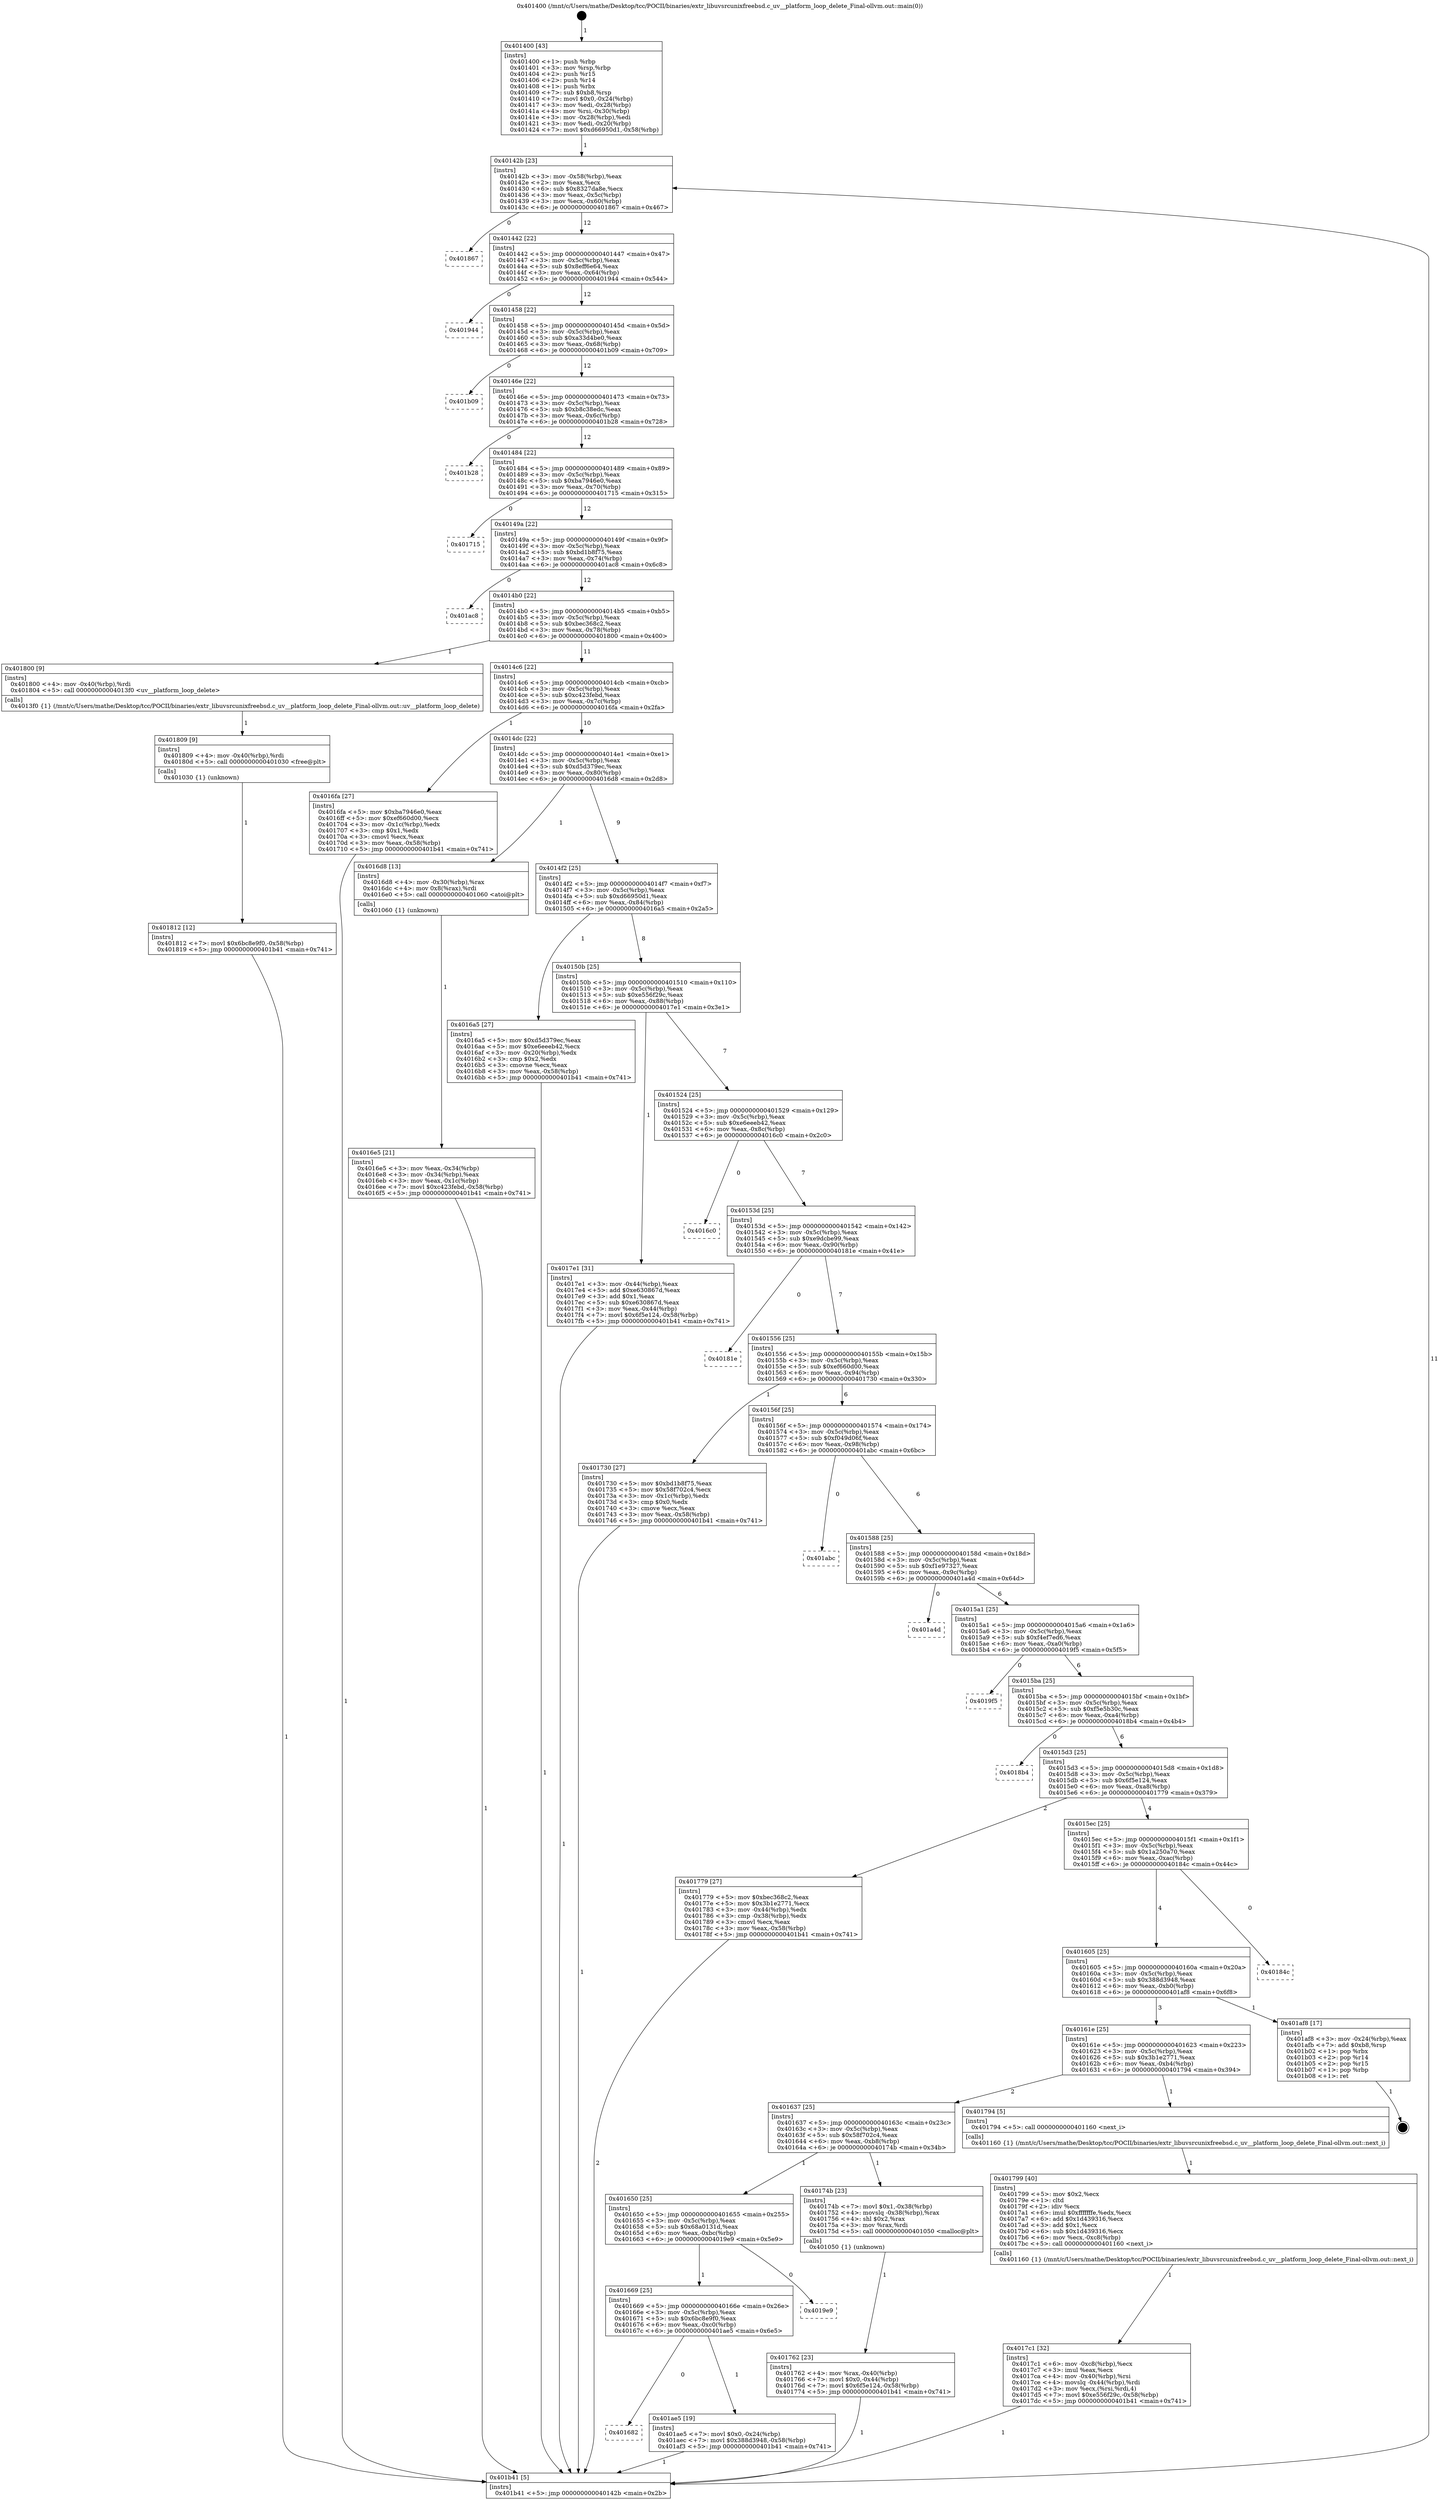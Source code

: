 digraph "0x401400" {
  label = "0x401400 (/mnt/c/Users/mathe/Desktop/tcc/POCII/binaries/extr_libuvsrcunixfreebsd.c_uv__platform_loop_delete_Final-ollvm.out::main(0))"
  labelloc = "t"
  node[shape=record]

  Entry [label="",width=0.3,height=0.3,shape=circle,fillcolor=black,style=filled]
  "0x40142b" [label="{
     0x40142b [23]\l
     | [instrs]\l
     &nbsp;&nbsp;0x40142b \<+3\>: mov -0x58(%rbp),%eax\l
     &nbsp;&nbsp;0x40142e \<+2\>: mov %eax,%ecx\l
     &nbsp;&nbsp;0x401430 \<+6\>: sub $0x8327da8e,%ecx\l
     &nbsp;&nbsp;0x401436 \<+3\>: mov %eax,-0x5c(%rbp)\l
     &nbsp;&nbsp;0x401439 \<+3\>: mov %ecx,-0x60(%rbp)\l
     &nbsp;&nbsp;0x40143c \<+6\>: je 0000000000401867 \<main+0x467\>\l
  }"]
  "0x401867" [label="{
     0x401867\l
  }", style=dashed]
  "0x401442" [label="{
     0x401442 [22]\l
     | [instrs]\l
     &nbsp;&nbsp;0x401442 \<+5\>: jmp 0000000000401447 \<main+0x47\>\l
     &nbsp;&nbsp;0x401447 \<+3\>: mov -0x5c(%rbp),%eax\l
     &nbsp;&nbsp;0x40144a \<+5\>: sub $0x8eff6e64,%eax\l
     &nbsp;&nbsp;0x40144f \<+3\>: mov %eax,-0x64(%rbp)\l
     &nbsp;&nbsp;0x401452 \<+6\>: je 0000000000401944 \<main+0x544\>\l
  }"]
  Exit [label="",width=0.3,height=0.3,shape=circle,fillcolor=black,style=filled,peripheries=2]
  "0x401944" [label="{
     0x401944\l
  }", style=dashed]
  "0x401458" [label="{
     0x401458 [22]\l
     | [instrs]\l
     &nbsp;&nbsp;0x401458 \<+5\>: jmp 000000000040145d \<main+0x5d\>\l
     &nbsp;&nbsp;0x40145d \<+3\>: mov -0x5c(%rbp),%eax\l
     &nbsp;&nbsp;0x401460 \<+5\>: sub $0xa33d4be0,%eax\l
     &nbsp;&nbsp;0x401465 \<+3\>: mov %eax,-0x68(%rbp)\l
     &nbsp;&nbsp;0x401468 \<+6\>: je 0000000000401b09 \<main+0x709\>\l
  }"]
  "0x401682" [label="{
     0x401682\l
  }", style=dashed]
  "0x401b09" [label="{
     0x401b09\l
  }", style=dashed]
  "0x40146e" [label="{
     0x40146e [22]\l
     | [instrs]\l
     &nbsp;&nbsp;0x40146e \<+5\>: jmp 0000000000401473 \<main+0x73\>\l
     &nbsp;&nbsp;0x401473 \<+3\>: mov -0x5c(%rbp),%eax\l
     &nbsp;&nbsp;0x401476 \<+5\>: sub $0xb8c38edc,%eax\l
     &nbsp;&nbsp;0x40147b \<+3\>: mov %eax,-0x6c(%rbp)\l
     &nbsp;&nbsp;0x40147e \<+6\>: je 0000000000401b28 \<main+0x728\>\l
  }"]
  "0x401ae5" [label="{
     0x401ae5 [19]\l
     | [instrs]\l
     &nbsp;&nbsp;0x401ae5 \<+7\>: movl $0x0,-0x24(%rbp)\l
     &nbsp;&nbsp;0x401aec \<+7\>: movl $0x388d3948,-0x58(%rbp)\l
     &nbsp;&nbsp;0x401af3 \<+5\>: jmp 0000000000401b41 \<main+0x741\>\l
  }"]
  "0x401b28" [label="{
     0x401b28\l
  }", style=dashed]
  "0x401484" [label="{
     0x401484 [22]\l
     | [instrs]\l
     &nbsp;&nbsp;0x401484 \<+5\>: jmp 0000000000401489 \<main+0x89\>\l
     &nbsp;&nbsp;0x401489 \<+3\>: mov -0x5c(%rbp),%eax\l
     &nbsp;&nbsp;0x40148c \<+5\>: sub $0xba7946e0,%eax\l
     &nbsp;&nbsp;0x401491 \<+3\>: mov %eax,-0x70(%rbp)\l
     &nbsp;&nbsp;0x401494 \<+6\>: je 0000000000401715 \<main+0x315\>\l
  }"]
  "0x401669" [label="{
     0x401669 [25]\l
     | [instrs]\l
     &nbsp;&nbsp;0x401669 \<+5\>: jmp 000000000040166e \<main+0x26e\>\l
     &nbsp;&nbsp;0x40166e \<+3\>: mov -0x5c(%rbp),%eax\l
     &nbsp;&nbsp;0x401671 \<+5\>: sub $0x6bc8e9f0,%eax\l
     &nbsp;&nbsp;0x401676 \<+6\>: mov %eax,-0xc0(%rbp)\l
     &nbsp;&nbsp;0x40167c \<+6\>: je 0000000000401ae5 \<main+0x6e5\>\l
  }"]
  "0x401715" [label="{
     0x401715\l
  }", style=dashed]
  "0x40149a" [label="{
     0x40149a [22]\l
     | [instrs]\l
     &nbsp;&nbsp;0x40149a \<+5\>: jmp 000000000040149f \<main+0x9f\>\l
     &nbsp;&nbsp;0x40149f \<+3\>: mov -0x5c(%rbp),%eax\l
     &nbsp;&nbsp;0x4014a2 \<+5\>: sub $0xbd1b8f75,%eax\l
     &nbsp;&nbsp;0x4014a7 \<+3\>: mov %eax,-0x74(%rbp)\l
     &nbsp;&nbsp;0x4014aa \<+6\>: je 0000000000401ac8 \<main+0x6c8\>\l
  }"]
  "0x4019e9" [label="{
     0x4019e9\l
  }", style=dashed]
  "0x401ac8" [label="{
     0x401ac8\l
  }", style=dashed]
  "0x4014b0" [label="{
     0x4014b0 [22]\l
     | [instrs]\l
     &nbsp;&nbsp;0x4014b0 \<+5\>: jmp 00000000004014b5 \<main+0xb5\>\l
     &nbsp;&nbsp;0x4014b5 \<+3\>: mov -0x5c(%rbp),%eax\l
     &nbsp;&nbsp;0x4014b8 \<+5\>: sub $0xbec368c2,%eax\l
     &nbsp;&nbsp;0x4014bd \<+3\>: mov %eax,-0x78(%rbp)\l
     &nbsp;&nbsp;0x4014c0 \<+6\>: je 0000000000401800 \<main+0x400\>\l
  }"]
  "0x401812" [label="{
     0x401812 [12]\l
     | [instrs]\l
     &nbsp;&nbsp;0x401812 \<+7\>: movl $0x6bc8e9f0,-0x58(%rbp)\l
     &nbsp;&nbsp;0x401819 \<+5\>: jmp 0000000000401b41 \<main+0x741\>\l
  }"]
  "0x401800" [label="{
     0x401800 [9]\l
     | [instrs]\l
     &nbsp;&nbsp;0x401800 \<+4\>: mov -0x40(%rbp),%rdi\l
     &nbsp;&nbsp;0x401804 \<+5\>: call 00000000004013f0 \<uv__platform_loop_delete\>\l
     | [calls]\l
     &nbsp;&nbsp;0x4013f0 \{1\} (/mnt/c/Users/mathe/Desktop/tcc/POCII/binaries/extr_libuvsrcunixfreebsd.c_uv__platform_loop_delete_Final-ollvm.out::uv__platform_loop_delete)\l
  }"]
  "0x4014c6" [label="{
     0x4014c6 [22]\l
     | [instrs]\l
     &nbsp;&nbsp;0x4014c6 \<+5\>: jmp 00000000004014cb \<main+0xcb\>\l
     &nbsp;&nbsp;0x4014cb \<+3\>: mov -0x5c(%rbp),%eax\l
     &nbsp;&nbsp;0x4014ce \<+5\>: sub $0xc423febd,%eax\l
     &nbsp;&nbsp;0x4014d3 \<+3\>: mov %eax,-0x7c(%rbp)\l
     &nbsp;&nbsp;0x4014d6 \<+6\>: je 00000000004016fa \<main+0x2fa\>\l
  }"]
  "0x401809" [label="{
     0x401809 [9]\l
     | [instrs]\l
     &nbsp;&nbsp;0x401809 \<+4\>: mov -0x40(%rbp),%rdi\l
     &nbsp;&nbsp;0x40180d \<+5\>: call 0000000000401030 \<free@plt\>\l
     | [calls]\l
     &nbsp;&nbsp;0x401030 \{1\} (unknown)\l
  }"]
  "0x4016fa" [label="{
     0x4016fa [27]\l
     | [instrs]\l
     &nbsp;&nbsp;0x4016fa \<+5\>: mov $0xba7946e0,%eax\l
     &nbsp;&nbsp;0x4016ff \<+5\>: mov $0xef660d00,%ecx\l
     &nbsp;&nbsp;0x401704 \<+3\>: mov -0x1c(%rbp),%edx\l
     &nbsp;&nbsp;0x401707 \<+3\>: cmp $0x1,%edx\l
     &nbsp;&nbsp;0x40170a \<+3\>: cmovl %ecx,%eax\l
     &nbsp;&nbsp;0x40170d \<+3\>: mov %eax,-0x58(%rbp)\l
     &nbsp;&nbsp;0x401710 \<+5\>: jmp 0000000000401b41 \<main+0x741\>\l
  }"]
  "0x4014dc" [label="{
     0x4014dc [22]\l
     | [instrs]\l
     &nbsp;&nbsp;0x4014dc \<+5\>: jmp 00000000004014e1 \<main+0xe1\>\l
     &nbsp;&nbsp;0x4014e1 \<+3\>: mov -0x5c(%rbp),%eax\l
     &nbsp;&nbsp;0x4014e4 \<+5\>: sub $0xd5d379ec,%eax\l
     &nbsp;&nbsp;0x4014e9 \<+3\>: mov %eax,-0x80(%rbp)\l
     &nbsp;&nbsp;0x4014ec \<+6\>: je 00000000004016d8 \<main+0x2d8\>\l
  }"]
  "0x4017c1" [label="{
     0x4017c1 [32]\l
     | [instrs]\l
     &nbsp;&nbsp;0x4017c1 \<+6\>: mov -0xc8(%rbp),%ecx\l
     &nbsp;&nbsp;0x4017c7 \<+3\>: imul %eax,%ecx\l
     &nbsp;&nbsp;0x4017ca \<+4\>: mov -0x40(%rbp),%rsi\l
     &nbsp;&nbsp;0x4017ce \<+4\>: movslq -0x44(%rbp),%rdi\l
     &nbsp;&nbsp;0x4017d2 \<+3\>: mov %ecx,(%rsi,%rdi,4)\l
     &nbsp;&nbsp;0x4017d5 \<+7\>: movl $0xe556f29c,-0x58(%rbp)\l
     &nbsp;&nbsp;0x4017dc \<+5\>: jmp 0000000000401b41 \<main+0x741\>\l
  }"]
  "0x4016d8" [label="{
     0x4016d8 [13]\l
     | [instrs]\l
     &nbsp;&nbsp;0x4016d8 \<+4\>: mov -0x30(%rbp),%rax\l
     &nbsp;&nbsp;0x4016dc \<+4\>: mov 0x8(%rax),%rdi\l
     &nbsp;&nbsp;0x4016e0 \<+5\>: call 0000000000401060 \<atoi@plt\>\l
     | [calls]\l
     &nbsp;&nbsp;0x401060 \{1\} (unknown)\l
  }"]
  "0x4014f2" [label="{
     0x4014f2 [25]\l
     | [instrs]\l
     &nbsp;&nbsp;0x4014f2 \<+5\>: jmp 00000000004014f7 \<main+0xf7\>\l
     &nbsp;&nbsp;0x4014f7 \<+3\>: mov -0x5c(%rbp),%eax\l
     &nbsp;&nbsp;0x4014fa \<+5\>: sub $0xd66950d1,%eax\l
     &nbsp;&nbsp;0x4014ff \<+6\>: mov %eax,-0x84(%rbp)\l
     &nbsp;&nbsp;0x401505 \<+6\>: je 00000000004016a5 \<main+0x2a5\>\l
  }"]
  "0x401799" [label="{
     0x401799 [40]\l
     | [instrs]\l
     &nbsp;&nbsp;0x401799 \<+5\>: mov $0x2,%ecx\l
     &nbsp;&nbsp;0x40179e \<+1\>: cltd\l
     &nbsp;&nbsp;0x40179f \<+2\>: idiv %ecx\l
     &nbsp;&nbsp;0x4017a1 \<+6\>: imul $0xfffffffe,%edx,%ecx\l
     &nbsp;&nbsp;0x4017a7 \<+6\>: add $0x1d439316,%ecx\l
     &nbsp;&nbsp;0x4017ad \<+3\>: add $0x1,%ecx\l
     &nbsp;&nbsp;0x4017b0 \<+6\>: sub $0x1d439316,%ecx\l
     &nbsp;&nbsp;0x4017b6 \<+6\>: mov %ecx,-0xc8(%rbp)\l
     &nbsp;&nbsp;0x4017bc \<+5\>: call 0000000000401160 \<next_i\>\l
     | [calls]\l
     &nbsp;&nbsp;0x401160 \{1\} (/mnt/c/Users/mathe/Desktop/tcc/POCII/binaries/extr_libuvsrcunixfreebsd.c_uv__platform_loop_delete_Final-ollvm.out::next_i)\l
  }"]
  "0x4016a5" [label="{
     0x4016a5 [27]\l
     | [instrs]\l
     &nbsp;&nbsp;0x4016a5 \<+5\>: mov $0xd5d379ec,%eax\l
     &nbsp;&nbsp;0x4016aa \<+5\>: mov $0xe6eeeb42,%ecx\l
     &nbsp;&nbsp;0x4016af \<+3\>: mov -0x20(%rbp),%edx\l
     &nbsp;&nbsp;0x4016b2 \<+3\>: cmp $0x2,%edx\l
     &nbsp;&nbsp;0x4016b5 \<+3\>: cmovne %ecx,%eax\l
     &nbsp;&nbsp;0x4016b8 \<+3\>: mov %eax,-0x58(%rbp)\l
     &nbsp;&nbsp;0x4016bb \<+5\>: jmp 0000000000401b41 \<main+0x741\>\l
  }"]
  "0x40150b" [label="{
     0x40150b [25]\l
     | [instrs]\l
     &nbsp;&nbsp;0x40150b \<+5\>: jmp 0000000000401510 \<main+0x110\>\l
     &nbsp;&nbsp;0x401510 \<+3\>: mov -0x5c(%rbp),%eax\l
     &nbsp;&nbsp;0x401513 \<+5\>: sub $0xe556f29c,%eax\l
     &nbsp;&nbsp;0x401518 \<+6\>: mov %eax,-0x88(%rbp)\l
     &nbsp;&nbsp;0x40151e \<+6\>: je 00000000004017e1 \<main+0x3e1\>\l
  }"]
  "0x401b41" [label="{
     0x401b41 [5]\l
     | [instrs]\l
     &nbsp;&nbsp;0x401b41 \<+5\>: jmp 000000000040142b \<main+0x2b\>\l
  }"]
  "0x401400" [label="{
     0x401400 [43]\l
     | [instrs]\l
     &nbsp;&nbsp;0x401400 \<+1\>: push %rbp\l
     &nbsp;&nbsp;0x401401 \<+3\>: mov %rsp,%rbp\l
     &nbsp;&nbsp;0x401404 \<+2\>: push %r15\l
     &nbsp;&nbsp;0x401406 \<+2\>: push %r14\l
     &nbsp;&nbsp;0x401408 \<+1\>: push %rbx\l
     &nbsp;&nbsp;0x401409 \<+7\>: sub $0xb8,%rsp\l
     &nbsp;&nbsp;0x401410 \<+7\>: movl $0x0,-0x24(%rbp)\l
     &nbsp;&nbsp;0x401417 \<+3\>: mov %edi,-0x28(%rbp)\l
     &nbsp;&nbsp;0x40141a \<+4\>: mov %rsi,-0x30(%rbp)\l
     &nbsp;&nbsp;0x40141e \<+3\>: mov -0x28(%rbp),%edi\l
     &nbsp;&nbsp;0x401421 \<+3\>: mov %edi,-0x20(%rbp)\l
     &nbsp;&nbsp;0x401424 \<+7\>: movl $0xd66950d1,-0x58(%rbp)\l
  }"]
  "0x4016e5" [label="{
     0x4016e5 [21]\l
     | [instrs]\l
     &nbsp;&nbsp;0x4016e5 \<+3\>: mov %eax,-0x34(%rbp)\l
     &nbsp;&nbsp;0x4016e8 \<+3\>: mov -0x34(%rbp),%eax\l
     &nbsp;&nbsp;0x4016eb \<+3\>: mov %eax,-0x1c(%rbp)\l
     &nbsp;&nbsp;0x4016ee \<+7\>: movl $0xc423febd,-0x58(%rbp)\l
     &nbsp;&nbsp;0x4016f5 \<+5\>: jmp 0000000000401b41 \<main+0x741\>\l
  }"]
  "0x401762" [label="{
     0x401762 [23]\l
     | [instrs]\l
     &nbsp;&nbsp;0x401762 \<+4\>: mov %rax,-0x40(%rbp)\l
     &nbsp;&nbsp;0x401766 \<+7\>: movl $0x0,-0x44(%rbp)\l
     &nbsp;&nbsp;0x40176d \<+7\>: movl $0x6f5e124,-0x58(%rbp)\l
     &nbsp;&nbsp;0x401774 \<+5\>: jmp 0000000000401b41 \<main+0x741\>\l
  }"]
  "0x4017e1" [label="{
     0x4017e1 [31]\l
     | [instrs]\l
     &nbsp;&nbsp;0x4017e1 \<+3\>: mov -0x44(%rbp),%eax\l
     &nbsp;&nbsp;0x4017e4 \<+5\>: add $0xe630867d,%eax\l
     &nbsp;&nbsp;0x4017e9 \<+3\>: add $0x1,%eax\l
     &nbsp;&nbsp;0x4017ec \<+5\>: sub $0xe630867d,%eax\l
     &nbsp;&nbsp;0x4017f1 \<+3\>: mov %eax,-0x44(%rbp)\l
     &nbsp;&nbsp;0x4017f4 \<+7\>: movl $0x6f5e124,-0x58(%rbp)\l
     &nbsp;&nbsp;0x4017fb \<+5\>: jmp 0000000000401b41 \<main+0x741\>\l
  }"]
  "0x401524" [label="{
     0x401524 [25]\l
     | [instrs]\l
     &nbsp;&nbsp;0x401524 \<+5\>: jmp 0000000000401529 \<main+0x129\>\l
     &nbsp;&nbsp;0x401529 \<+3\>: mov -0x5c(%rbp),%eax\l
     &nbsp;&nbsp;0x40152c \<+5\>: sub $0xe6eeeb42,%eax\l
     &nbsp;&nbsp;0x401531 \<+6\>: mov %eax,-0x8c(%rbp)\l
     &nbsp;&nbsp;0x401537 \<+6\>: je 00000000004016c0 \<main+0x2c0\>\l
  }"]
  "0x401650" [label="{
     0x401650 [25]\l
     | [instrs]\l
     &nbsp;&nbsp;0x401650 \<+5\>: jmp 0000000000401655 \<main+0x255\>\l
     &nbsp;&nbsp;0x401655 \<+3\>: mov -0x5c(%rbp),%eax\l
     &nbsp;&nbsp;0x401658 \<+5\>: sub $0x68a0131d,%eax\l
     &nbsp;&nbsp;0x40165d \<+6\>: mov %eax,-0xbc(%rbp)\l
     &nbsp;&nbsp;0x401663 \<+6\>: je 00000000004019e9 \<main+0x5e9\>\l
  }"]
  "0x4016c0" [label="{
     0x4016c0\l
  }", style=dashed]
  "0x40153d" [label="{
     0x40153d [25]\l
     | [instrs]\l
     &nbsp;&nbsp;0x40153d \<+5\>: jmp 0000000000401542 \<main+0x142\>\l
     &nbsp;&nbsp;0x401542 \<+3\>: mov -0x5c(%rbp),%eax\l
     &nbsp;&nbsp;0x401545 \<+5\>: sub $0xe9dcbe99,%eax\l
     &nbsp;&nbsp;0x40154a \<+6\>: mov %eax,-0x90(%rbp)\l
     &nbsp;&nbsp;0x401550 \<+6\>: je 000000000040181e \<main+0x41e\>\l
  }"]
  "0x40174b" [label="{
     0x40174b [23]\l
     | [instrs]\l
     &nbsp;&nbsp;0x40174b \<+7\>: movl $0x1,-0x38(%rbp)\l
     &nbsp;&nbsp;0x401752 \<+4\>: movslq -0x38(%rbp),%rax\l
     &nbsp;&nbsp;0x401756 \<+4\>: shl $0x2,%rax\l
     &nbsp;&nbsp;0x40175a \<+3\>: mov %rax,%rdi\l
     &nbsp;&nbsp;0x40175d \<+5\>: call 0000000000401050 \<malloc@plt\>\l
     | [calls]\l
     &nbsp;&nbsp;0x401050 \{1\} (unknown)\l
  }"]
  "0x40181e" [label="{
     0x40181e\l
  }", style=dashed]
  "0x401556" [label="{
     0x401556 [25]\l
     | [instrs]\l
     &nbsp;&nbsp;0x401556 \<+5\>: jmp 000000000040155b \<main+0x15b\>\l
     &nbsp;&nbsp;0x40155b \<+3\>: mov -0x5c(%rbp),%eax\l
     &nbsp;&nbsp;0x40155e \<+5\>: sub $0xef660d00,%eax\l
     &nbsp;&nbsp;0x401563 \<+6\>: mov %eax,-0x94(%rbp)\l
     &nbsp;&nbsp;0x401569 \<+6\>: je 0000000000401730 \<main+0x330\>\l
  }"]
  "0x401637" [label="{
     0x401637 [25]\l
     | [instrs]\l
     &nbsp;&nbsp;0x401637 \<+5\>: jmp 000000000040163c \<main+0x23c\>\l
     &nbsp;&nbsp;0x40163c \<+3\>: mov -0x5c(%rbp),%eax\l
     &nbsp;&nbsp;0x40163f \<+5\>: sub $0x58f702c4,%eax\l
     &nbsp;&nbsp;0x401644 \<+6\>: mov %eax,-0xb8(%rbp)\l
     &nbsp;&nbsp;0x40164a \<+6\>: je 000000000040174b \<main+0x34b\>\l
  }"]
  "0x401730" [label="{
     0x401730 [27]\l
     | [instrs]\l
     &nbsp;&nbsp;0x401730 \<+5\>: mov $0xbd1b8f75,%eax\l
     &nbsp;&nbsp;0x401735 \<+5\>: mov $0x58f702c4,%ecx\l
     &nbsp;&nbsp;0x40173a \<+3\>: mov -0x1c(%rbp),%edx\l
     &nbsp;&nbsp;0x40173d \<+3\>: cmp $0x0,%edx\l
     &nbsp;&nbsp;0x401740 \<+3\>: cmove %ecx,%eax\l
     &nbsp;&nbsp;0x401743 \<+3\>: mov %eax,-0x58(%rbp)\l
     &nbsp;&nbsp;0x401746 \<+5\>: jmp 0000000000401b41 \<main+0x741\>\l
  }"]
  "0x40156f" [label="{
     0x40156f [25]\l
     | [instrs]\l
     &nbsp;&nbsp;0x40156f \<+5\>: jmp 0000000000401574 \<main+0x174\>\l
     &nbsp;&nbsp;0x401574 \<+3\>: mov -0x5c(%rbp),%eax\l
     &nbsp;&nbsp;0x401577 \<+5\>: sub $0xf049d06f,%eax\l
     &nbsp;&nbsp;0x40157c \<+6\>: mov %eax,-0x98(%rbp)\l
     &nbsp;&nbsp;0x401582 \<+6\>: je 0000000000401abc \<main+0x6bc\>\l
  }"]
  "0x401794" [label="{
     0x401794 [5]\l
     | [instrs]\l
     &nbsp;&nbsp;0x401794 \<+5\>: call 0000000000401160 \<next_i\>\l
     | [calls]\l
     &nbsp;&nbsp;0x401160 \{1\} (/mnt/c/Users/mathe/Desktop/tcc/POCII/binaries/extr_libuvsrcunixfreebsd.c_uv__platform_loop_delete_Final-ollvm.out::next_i)\l
  }"]
  "0x401abc" [label="{
     0x401abc\l
  }", style=dashed]
  "0x401588" [label="{
     0x401588 [25]\l
     | [instrs]\l
     &nbsp;&nbsp;0x401588 \<+5\>: jmp 000000000040158d \<main+0x18d\>\l
     &nbsp;&nbsp;0x40158d \<+3\>: mov -0x5c(%rbp),%eax\l
     &nbsp;&nbsp;0x401590 \<+5\>: sub $0xf1e97327,%eax\l
     &nbsp;&nbsp;0x401595 \<+6\>: mov %eax,-0x9c(%rbp)\l
     &nbsp;&nbsp;0x40159b \<+6\>: je 0000000000401a4d \<main+0x64d\>\l
  }"]
  "0x40161e" [label="{
     0x40161e [25]\l
     | [instrs]\l
     &nbsp;&nbsp;0x40161e \<+5\>: jmp 0000000000401623 \<main+0x223\>\l
     &nbsp;&nbsp;0x401623 \<+3\>: mov -0x5c(%rbp),%eax\l
     &nbsp;&nbsp;0x401626 \<+5\>: sub $0x3b1e2771,%eax\l
     &nbsp;&nbsp;0x40162b \<+6\>: mov %eax,-0xb4(%rbp)\l
     &nbsp;&nbsp;0x401631 \<+6\>: je 0000000000401794 \<main+0x394\>\l
  }"]
  "0x401a4d" [label="{
     0x401a4d\l
  }", style=dashed]
  "0x4015a1" [label="{
     0x4015a1 [25]\l
     | [instrs]\l
     &nbsp;&nbsp;0x4015a1 \<+5\>: jmp 00000000004015a6 \<main+0x1a6\>\l
     &nbsp;&nbsp;0x4015a6 \<+3\>: mov -0x5c(%rbp),%eax\l
     &nbsp;&nbsp;0x4015a9 \<+5\>: sub $0xf4ef7ed6,%eax\l
     &nbsp;&nbsp;0x4015ae \<+6\>: mov %eax,-0xa0(%rbp)\l
     &nbsp;&nbsp;0x4015b4 \<+6\>: je 00000000004019f5 \<main+0x5f5\>\l
  }"]
  "0x401af8" [label="{
     0x401af8 [17]\l
     | [instrs]\l
     &nbsp;&nbsp;0x401af8 \<+3\>: mov -0x24(%rbp),%eax\l
     &nbsp;&nbsp;0x401afb \<+7\>: add $0xb8,%rsp\l
     &nbsp;&nbsp;0x401b02 \<+1\>: pop %rbx\l
     &nbsp;&nbsp;0x401b03 \<+2\>: pop %r14\l
     &nbsp;&nbsp;0x401b05 \<+2\>: pop %r15\l
     &nbsp;&nbsp;0x401b07 \<+1\>: pop %rbp\l
     &nbsp;&nbsp;0x401b08 \<+1\>: ret\l
  }"]
  "0x4019f5" [label="{
     0x4019f5\l
  }", style=dashed]
  "0x4015ba" [label="{
     0x4015ba [25]\l
     | [instrs]\l
     &nbsp;&nbsp;0x4015ba \<+5\>: jmp 00000000004015bf \<main+0x1bf\>\l
     &nbsp;&nbsp;0x4015bf \<+3\>: mov -0x5c(%rbp),%eax\l
     &nbsp;&nbsp;0x4015c2 \<+5\>: sub $0xf5e5b30c,%eax\l
     &nbsp;&nbsp;0x4015c7 \<+6\>: mov %eax,-0xa4(%rbp)\l
     &nbsp;&nbsp;0x4015cd \<+6\>: je 00000000004018b4 \<main+0x4b4\>\l
  }"]
  "0x401605" [label="{
     0x401605 [25]\l
     | [instrs]\l
     &nbsp;&nbsp;0x401605 \<+5\>: jmp 000000000040160a \<main+0x20a\>\l
     &nbsp;&nbsp;0x40160a \<+3\>: mov -0x5c(%rbp),%eax\l
     &nbsp;&nbsp;0x40160d \<+5\>: sub $0x388d3948,%eax\l
     &nbsp;&nbsp;0x401612 \<+6\>: mov %eax,-0xb0(%rbp)\l
     &nbsp;&nbsp;0x401618 \<+6\>: je 0000000000401af8 \<main+0x6f8\>\l
  }"]
  "0x4018b4" [label="{
     0x4018b4\l
  }", style=dashed]
  "0x4015d3" [label="{
     0x4015d3 [25]\l
     | [instrs]\l
     &nbsp;&nbsp;0x4015d3 \<+5\>: jmp 00000000004015d8 \<main+0x1d8\>\l
     &nbsp;&nbsp;0x4015d8 \<+3\>: mov -0x5c(%rbp),%eax\l
     &nbsp;&nbsp;0x4015db \<+5\>: sub $0x6f5e124,%eax\l
     &nbsp;&nbsp;0x4015e0 \<+6\>: mov %eax,-0xa8(%rbp)\l
     &nbsp;&nbsp;0x4015e6 \<+6\>: je 0000000000401779 \<main+0x379\>\l
  }"]
  "0x40184c" [label="{
     0x40184c\l
  }", style=dashed]
  "0x401779" [label="{
     0x401779 [27]\l
     | [instrs]\l
     &nbsp;&nbsp;0x401779 \<+5\>: mov $0xbec368c2,%eax\l
     &nbsp;&nbsp;0x40177e \<+5\>: mov $0x3b1e2771,%ecx\l
     &nbsp;&nbsp;0x401783 \<+3\>: mov -0x44(%rbp),%edx\l
     &nbsp;&nbsp;0x401786 \<+3\>: cmp -0x38(%rbp),%edx\l
     &nbsp;&nbsp;0x401789 \<+3\>: cmovl %ecx,%eax\l
     &nbsp;&nbsp;0x40178c \<+3\>: mov %eax,-0x58(%rbp)\l
     &nbsp;&nbsp;0x40178f \<+5\>: jmp 0000000000401b41 \<main+0x741\>\l
  }"]
  "0x4015ec" [label="{
     0x4015ec [25]\l
     | [instrs]\l
     &nbsp;&nbsp;0x4015ec \<+5\>: jmp 00000000004015f1 \<main+0x1f1\>\l
     &nbsp;&nbsp;0x4015f1 \<+3\>: mov -0x5c(%rbp),%eax\l
     &nbsp;&nbsp;0x4015f4 \<+5\>: sub $0x1a250a70,%eax\l
     &nbsp;&nbsp;0x4015f9 \<+6\>: mov %eax,-0xac(%rbp)\l
     &nbsp;&nbsp;0x4015ff \<+6\>: je 000000000040184c \<main+0x44c\>\l
  }"]
  Entry -> "0x401400" [label=" 1"]
  "0x40142b" -> "0x401867" [label=" 0"]
  "0x40142b" -> "0x401442" [label=" 12"]
  "0x401af8" -> Exit [label=" 1"]
  "0x401442" -> "0x401944" [label=" 0"]
  "0x401442" -> "0x401458" [label=" 12"]
  "0x401ae5" -> "0x401b41" [label=" 1"]
  "0x401458" -> "0x401b09" [label=" 0"]
  "0x401458" -> "0x40146e" [label=" 12"]
  "0x401669" -> "0x401682" [label=" 0"]
  "0x40146e" -> "0x401b28" [label=" 0"]
  "0x40146e" -> "0x401484" [label=" 12"]
  "0x401669" -> "0x401ae5" [label=" 1"]
  "0x401484" -> "0x401715" [label=" 0"]
  "0x401484" -> "0x40149a" [label=" 12"]
  "0x401650" -> "0x401669" [label=" 1"]
  "0x40149a" -> "0x401ac8" [label=" 0"]
  "0x40149a" -> "0x4014b0" [label=" 12"]
  "0x401650" -> "0x4019e9" [label=" 0"]
  "0x4014b0" -> "0x401800" [label=" 1"]
  "0x4014b0" -> "0x4014c6" [label=" 11"]
  "0x401812" -> "0x401b41" [label=" 1"]
  "0x4014c6" -> "0x4016fa" [label=" 1"]
  "0x4014c6" -> "0x4014dc" [label=" 10"]
  "0x401809" -> "0x401812" [label=" 1"]
  "0x4014dc" -> "0x4016d8" [label=" 1"]
  "0x4014dc" -> "0x4014f2" [label=" 9"]
  "0x401800" -> "0x401809" [label=" 1"]
  "0x4014f2" -> "0x4016a5" [label=" 1"]
  "0x4014f2" -> "0x40150b" [label=" 8"]
  "0x4016a5" -> "0x401b41" [label=" 1"]
  "0x401400" -> "0x40142b" [label=" 1"]
  "0x401b41" -> "0x40142b" [label=" 11"]
  "0x4016d8" -> "0x4016e5" [label=" 1"]
  "0x4016e5" -> "0x401b41" [label=" 1"]
  "0x4016fa" -> "0x401b41" [label=" 1"]
  "0x4017e1" -> "0x401b41" [label=" 1"]
  "0x40150b" -> "0x4017e1" [label=" 1"]
  "0x40150b" -> "0x401524" [label=" 7"]
  "0x4017c1" -> "0x401b41" [label=" 1"]
  "0x401524" -> "0x4016c0" [label=" 0"]
  "0x401524" -> "0x40153d" [label=" 7"]
  "0x401799" -> "0x4017c1" [label=" 1"]
  "0x40153d" -> "0x40181e" [label=" 0"]
  "0x40153d" -> "0x401556" [label=" 7"]
  "0x401794" -> "0x401799" [label=" 1"]
  "0x401556" -> "0x401730" [label=" 1"]
  "0x401556" -> "0x40156f" [label=" 6"]
  "0x401730" -> "0x401b41" [label=" 1"]
  "0x401762" -> "0x401b41" [label=" 1"]
  "0x40156f" -> "0x401abc" [label=" 0"]
  "0x40156f" -> "0x401588" [label=" 6"]
  "0x40174b" -> "0x401762" [label=" 1"]
  "0x401588" -> "0x401a4d" [label=" 0"]
  "0x401588" -> "0x4015a1" [label=" 6"]
  "0x401637" -> "0x40174b" [label=" 1"]
  "0x4015a1" -> "0x4019f5" [label=" 0"]
  "0x4015a1" -> "0x4015ba" [label=" 6"]
  "0x401779" -> "0x401b41" [label=" 2"]
  "0x4015ba" -> "0x4018b4" [label=" 0"]
  "0x4015ba" -> "0x4015d3" [label=" 6"]
  "0x40161e" -> "0x401794" [label=" 1"]
  "0x4015d3" -> "0x401779" [label=" 2"]
  "0x4015d3" -> "0x4015ec" [label=" 4"]
  "0x401637" -> "0x401650" [label=" 1"]
  "0x4015ec" -> "0x40184c" [label=" 0"]
  "0x4015ec" -> "0x401605" [label=" 4"]
  "0x40161e" -> "0x401637" [label=" 2"]
  "0x401605" -> "0x401af8" [label=" 1"]
  "0x401605" -> "0x40161e" [label=" 3"]
}
